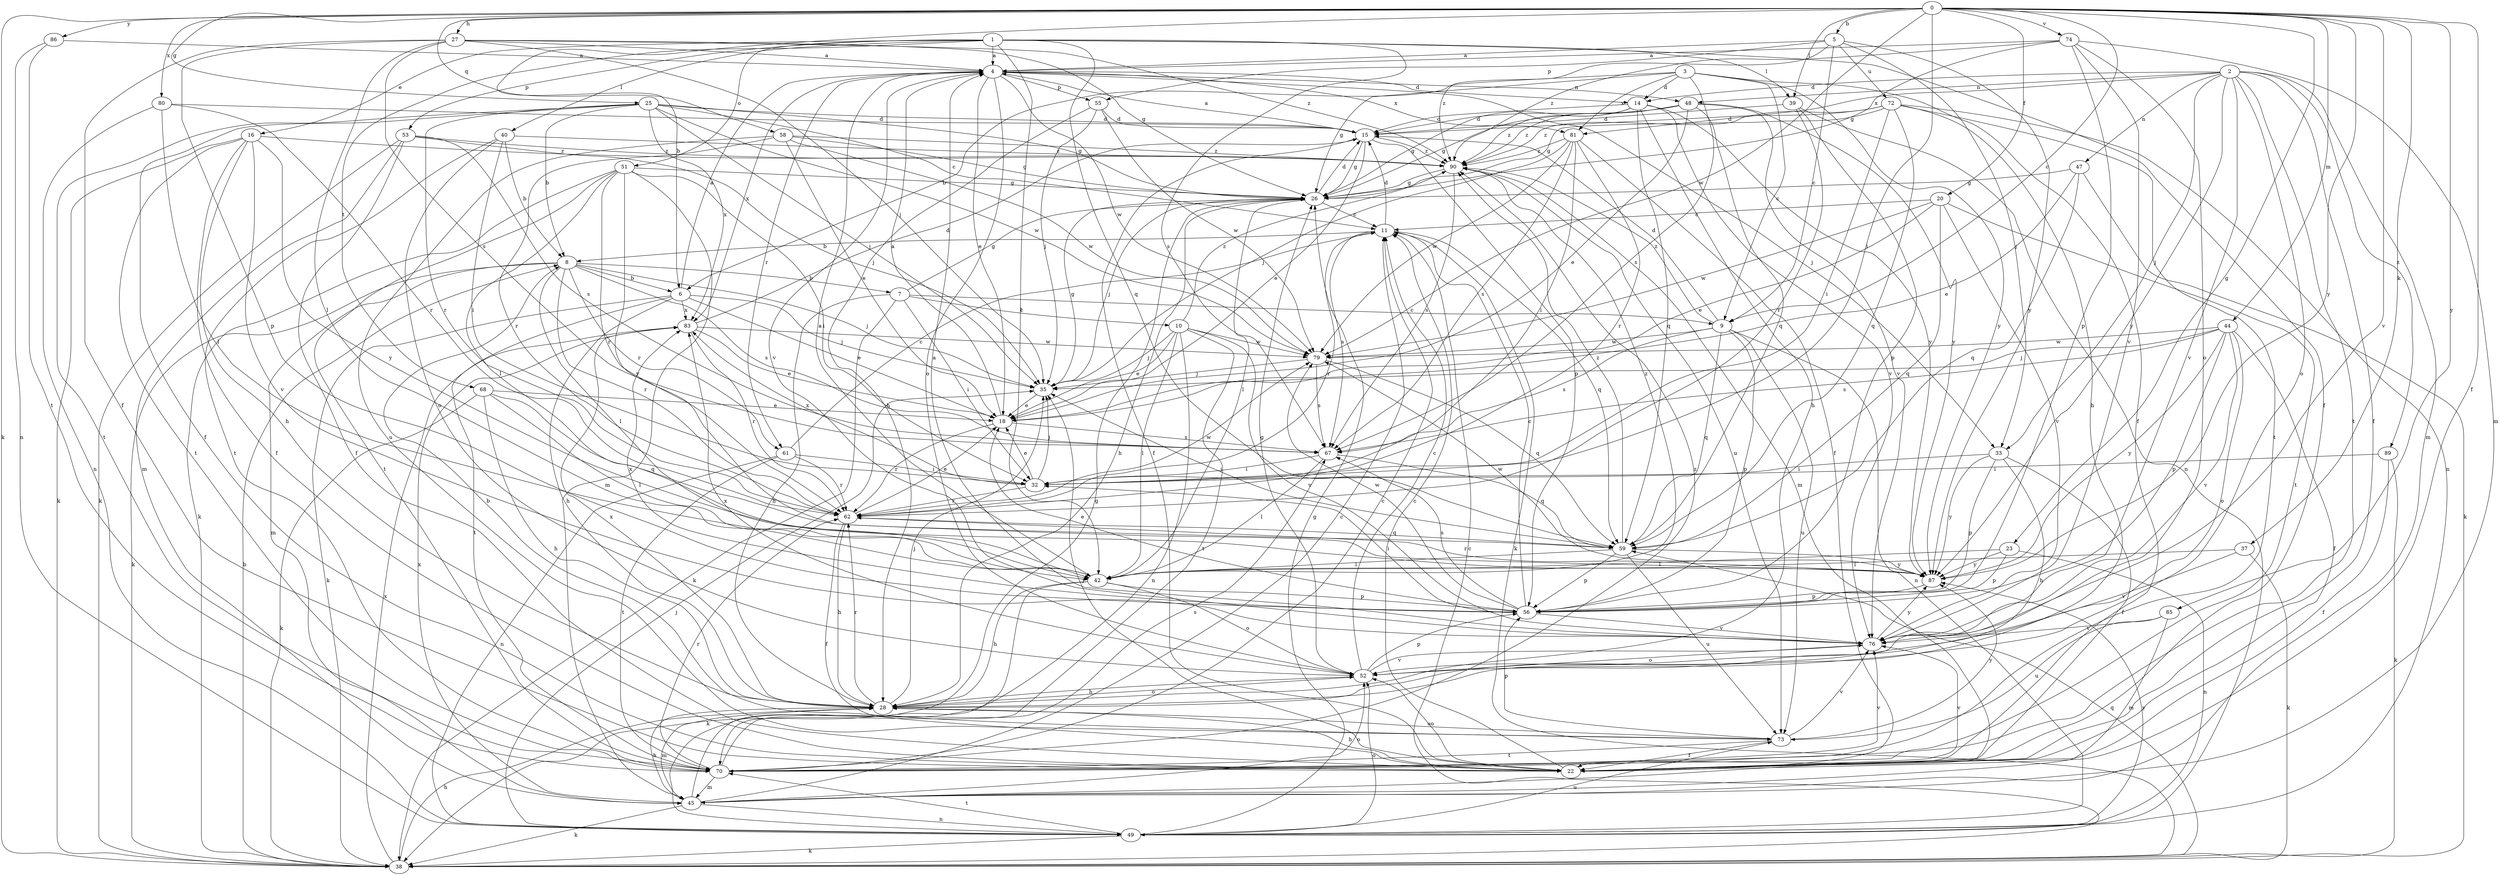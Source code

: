strict digraph  {
0;
1;
2;
3;
4;
5;
6;
7;
8;
9;
10;
11;
14;
15;
16;
18;
20;
22;
23;
25;
26;
27;
28;
32;
33;
35;
37;
38;
39;
40;
42;
44;
45;
47;
48;
49;
51;
52;
53;
55;
56;
58;
59;
61;
62;
67;
68;
70;
72;
73;
74;
76;
79;
80;
81;
83;
85;
86;
87;
89;
90;
0 -> 5  [label=b];
0 -> 6  [label=b];
0 -> 9  [label=c];
0 -> 20  [label=f];
0 -> 22  [label=f];
0 -> 23  [label=g];
0 -> 25  [label=g];
0 -> 27  [label=h];
0 -> 32  [label=i];
0 -> 37  [label=k];
0 -> 38  [label=k];
0 -> 39  [label=l];
0 -> 44  [label=m];
0 -> 58  [label=q];
0 -> 74  [label=v];
0 -> 76  [label=v];
0 -> 79  [label=w];
0 -> 80  [label=x];
0 -> 85  [label=y];
0 -> 86  [label=y];
0 -> 87  [label=y];
1 -> 4  [label=a];
1 -> 16  [label=e];
1 -> 22  [label=f];
1 -> 39  [label=l];
1 -> 40  [label=l];
1 -> 42  [label=l];
1 -> 51  [label=o];
1 -> 53  [label=p];
1 -> 59  [label=q];
1 -> 67  [label=s];
1 -> 68  [label=t];
2 -> 14  [label=d];
2 -> 22  [label=f];
2 -> 33  [label=j];
2 -> 45  [label=m];
2 -> 47  [label=n];
2 -> 48  [label=n];
2 -> 52  [label=o];
2 -> 70  [label=t];
2 -> 76  [label=v];
2 -> 81  [label=x];
2 -> 87  [label=y];
2 -> 89  [label=z];
3 -> 6  [label=b];
3 -> 9  [label=c];
3 -> 14  [label=d];
3 -> 22  [label=f];
3 -> 26  [label=g];
3 -> 67  [label=s];
3 -> 81  [label=x];
3 -> 87  [label=y];
4 -> 14  [label=d];
4 -> 18  [label=e];
4 -> 33  [label=j];
4 -> 48  [label=n];
4 -> 52  [label=o];
4 -> 55  [label=p];
4 -> 61  [label=r];
4 -> 76  [label=v];
4 -> 79  [label=w];
4 -> 81  [label=x];
4 -> 83  [label=x];
5 -> 4  [label=a];
5 -> 9  [label=c];
5 -> 33  [label=j];
5 -> 55  [label=p];
5 -> 72  [label=u];
5 -> 87  [label=y];
5 -> 90  [label=z];
6 -> 4  [label=a];
6 -> 18  [label=e];
6 -> 28  [label=h];
6 -> 35  [label=j];
6 -> 38  [label=k];
6 -> 70  [label=t];
6 -> 83  [label=x];
7 -> 9  [label=c];
7 -> 10  [label=c];
7 -> 26  [label=g];
7 -> 28  [label=h];
7 -> 32  [label=i];
7 -> 38  [label=k];
8 -> 6  [label=b];
8 -> 7  [label=b];
8 -> 35  [label=j];
8 -> 38  [label=k];
8 -> 42  [label=l];
8 -> 45  [label=m];
8 -> 61  [label=r];
8 -> 62  [label=r];
8 -> 67  [label=s];
9 -> 15  [label=d];
9 -> 49  [label=n];
9 -> 56  [label=p];
9 -> 59  [label=q];
9 -> 67  [label=s];
9 -> 73  [label=u];
9 -> 79  [label=w];
9 -> 90  [label=z];
10 -> 18  [label=e];
10 -> 35  [label=j];
10 -> 42  [label=l];
10 -> 49  [label=n];
10 -> 70  [label=t];
10 -> 76  [label=v];
10 -> 79  [label=w];
10 -> 90  [label=z];
11 -> 8  [label=b];
11 -> 15  [label=d];
11 -> 38  [label=k];
11 -> 59  [label=q];
11 -> 62  [label=r];
11 -> 67  [label=s];
14 -> 15  [label=d];
14 -> 26  [label=g];
14 -> 28  [label=h];
14 -> 59  [label=q];
14 -> 76  [label=v];
14 -> 87  [label=y];
14 -> 90  [label=z];
15 -> 4  [label=a];
15 -> 18  [label=e];
15 -> 22  [label=f];
15 -> 26  [label=g];
15 -> 56  [label=p];
15 -> 90  [label=z];
16 -> 22  [label=f];
16 -> 28  [label=h];
16 -> 38  [label=k];
16 -> 70  [label=t];
16 -> 76  [label=v];
16 -> 87  [label=y];
16 -> 90  [label=z];
18 -> 4  [label=a];
18 -> 62  [label=r];
18 -> 67  [label=s];
20 -> 11  [label=c];
20 -> 18  [label=e];
20 -> 59  [label=q];
20 -> 70  [label=t];
20 -> 76  [label=v];
20 -> 79  [label=w];
22 -> 11  [label=c];
22 -> 28  [label=h];
22 -> 35  [label=j];
22 -> 52  [label=o];
22 -> 76  [label=v];
23 -> 42  [label=l];
23 -> 49  [label=n];
23 -> 56  [label=p];
23 -> 87  [label=y];
25 -> 8  [label=b];
25 -> 11  [label=c];
25 -> 15  [label=d];
25 -> 22  [label=f];
25 -> 26  [label=g];
25 -> 35  [label=j];
25 -> 62  [label=r];
25 -> 70  [label=t];
25 -> 79  [label=w];
25 -> 83  [label=x];
26 -> 11  [label=c];
26 -> 15  [label=d];
26 -> 28  [label=h];
26 -> 35  [label=j];
26 -> 42  [label=l];
27 -> 4  [label=a];
27 -> 22  [label=f];
27 -> 26  [label=g];
27 -> 35  [label=j];
27 -> 42  [label=l];
27 -> 56  [label=p];
27 -> 67  [label=s];
27 -> 90  [label=z];
28 -> 35  [label=j];
28 -> 45  [label=m];
28 -> 52  [label=o];
28 -> 62  [label=r];
28 -> 73  [label=u];
28 -> 83  [label=x];
32 -> 18  [label=e];
32 -> 35  [label=j];
32 -> 62  [label=r];
32 -> 83  [label=x];
33 -> 22  [label=f];
33 -> 28  [label=h];
33 -> 32  [label=i];
33 -> 56  [label=p];
33 -> 87  [label=y];
35 -> 18  [label=e];
35 -> 26  [label=g];
37 -> 38  [label=k];
37 -> 42  [label=l];
37 -> 76  [label=v];
38 -> 8  [label=b];
38 -> 11  [label=c];
38 -> 28  [label=h];
38 -> 59  [label=q];
38 -> 83  [label=x];
39 -> 15  [label=d];
39 -> 49  [label=n];
39 -> 56  [label=p];
39 -> 62  [label=r];
40 -> 8  [label=b];
40 -> 32  [label=i];
40 -> 52  [label=o];
40 -> 70  [label=t];
40 -> 90  [label=z];
42 -> 4  [label=a];
42 -> 28  [label=h];
42 -> 38  [label=k];
42 -> 52  [label=o];
42 -> 56  [label=p];
42 -> 90  [label=z];
44 -> 22  [label=f];
44 -> 35  [label=j];
44 -> 52  [label=o];
44 -> 56  [label=p];
44 -> 67  [label=s];
44 -> 76  [label=v];
44 -> 79  [label=w];
44 -> 87  [label=y];
45 -> 11  [label=c];
45 -> 26  [label=g];
45 -> 28  [label=h];
45 -> 38  [label=k];
45 -> 49  [label=n];
45 -> 52  [label=o];
45 -> 83  [label=x];
47 -> 18  [label=e];
47 -> 26  [label=g];
47 -> 38  [label=k];
47 -> 59  [label=q];
48 -> 15  [label=d];
48 -> 18  [label=e];
48 -> 26  [label=g];
48 -> 59  [label=q];
48 -> 76  [label=v];
48 -> 87  [label=y];
48 -> 90  [label=z];
49 -> 26  [label=g];
49 -> 35  [label=j];
49 -> 38  [label=k];
49 -> 52  [label=o];
49 -> 70  [label=t];
49 -> 73  [label=u];
49 -> 87  [label=y];
51 -> 26  [label=g];
51 -> 32  [label=i];
51 -> 38  [label=k];
51 -> 42  [label=l];
51 -> 45  [label=m];
51 -> 62  [label=r];
51 -> 70  [label=t];
51 -> 87  [label=y];
52 -> 11  [label=c];
52 -> 26  [label=g];
52 -> 28  [label=h];
52 -> 56  [label=p];
52 -> 76  [label=v];
52 -> 83  [label=x];
53 -> 22  [label=f];
53 -> 35  [label=j];
53 -> 38  [label=k];
53 -> 45  [label=m];
53 -> 67  [label=s];
53 -> 90  [label=z];
55 -> 15  [label=d];
55 -> 28  [label=h];
55 -> 35  [label=j];
55 -> 79  [label=w];
56 -> 11  [label=c];
56 -> 18  [label=e];
56 -> 32  [label=i];
56 -> 67  [label=s];
56 -> 76  [label=v];
56 -> 79  [label=w];
56 -> 83  [label=x];
58 -> 18  [label=e];
58 -> 26  [label=g];
58 -> 62  [label=r];
58 -> 73  [label=u];
58 -> 79  [label=w];
58 -> 90  [label=z];
59 -> 35  [label=j];
59 -> 42  [label=l];
59 -> 56  [label=p];
59 -> 73  [label=u];
59 -> 87  [label=y];
59 -> 90  [label=z];
61 -> 11  [label=c];
61 -> 32  [label=i];
61 -> 49  [label=n];
61 -> 62  [label=r];
61 -> 70  [label=t];
62 -> 18  [label=e];
62 -> 22  [label=f];
62 -> 28  [label=h];
62 -> 59  [label=q];
62 -> 79  [label=w];
67 -> 32  [label=i];
67 -> 42  [label=l];
67 -> 59  [label=q];
68 -> 18  [label=e];
68 -> 28  [label=h];
68 -> 38  [label=k];
68 -> 42  [label=l];
68 -> 59  [label=q];
70 -> 11  [label=c];
70 -> 45  [label=m];
70 -> 62  [label=r];
70 -> 67  [label=s];
70 -> 76  [label=v];
70 -> 90  [label=z];
72 -> 15  [label=d];
72 -> 26  [label=g];
72 -> 28  [label=h];
72 -> 32  [label=i];
72 -> 49  [label=n];
72 -> 59  [label=q];
72 -> 70  [label=t];
72 -> 90  [label=z];
73 -> 8  [label=b];
73 -> 22  [label=f];
73 -> 56  [label=p];
73 -> 70  [label=t];
73 -> 76  [label=v];
73 -> 87  [label=y];
74 -> 4  [label=a];
74 -> 26  [label=g];
74 -> 45  [label=m];
74 -> 52  [label=o];
74 -> 56  [label=p];
74 -> 76  [label=v];
74 -> 90  [label=z];
76 -> 4  [label=a];
76 -> 52  [label=o];
76 -> 87  [label=y];
79 -> 35  [label=j];
79 -> 59  [label=q];
79 -> 67  [label=s];
80 -> 15  [label=d];
80 -> 42  [label=l];
80 -> 49  [label=n];
80 -> 62  [label=r];
81 -> 22  [label=f];
81 -> 32  [label=i];
81 -> 35  [label=j];
81 -> 62  [label=r];
81 -> 67  [label=s];
81 -> 79  [label=w];
81 -> 90  [label=z];
83 -> 15  [label=d];
83 -> 18  [label=e];
83 -> 62  [label=r];
83 -> 79  [label=w];
85 -> 45  [label=m];
85 -> 73  [label=u];
85 -> 76  [label=v];
86 -> 4  [label=a];
86 -> 49  [label=n];
86 -> 70  [label=t];
87 -> 56  [label=p];
87 -> 62  [label=r];
87 -> 79  [label=w];
89 -> 22  [label=f];
89 -> 32  [label=i];
89 -> 38  [label=k];
90 -> 26  [label=g];
90 -> 45  [label=m];
90 -> 67  [label=s];
90 -> 73  [label=u];
}
